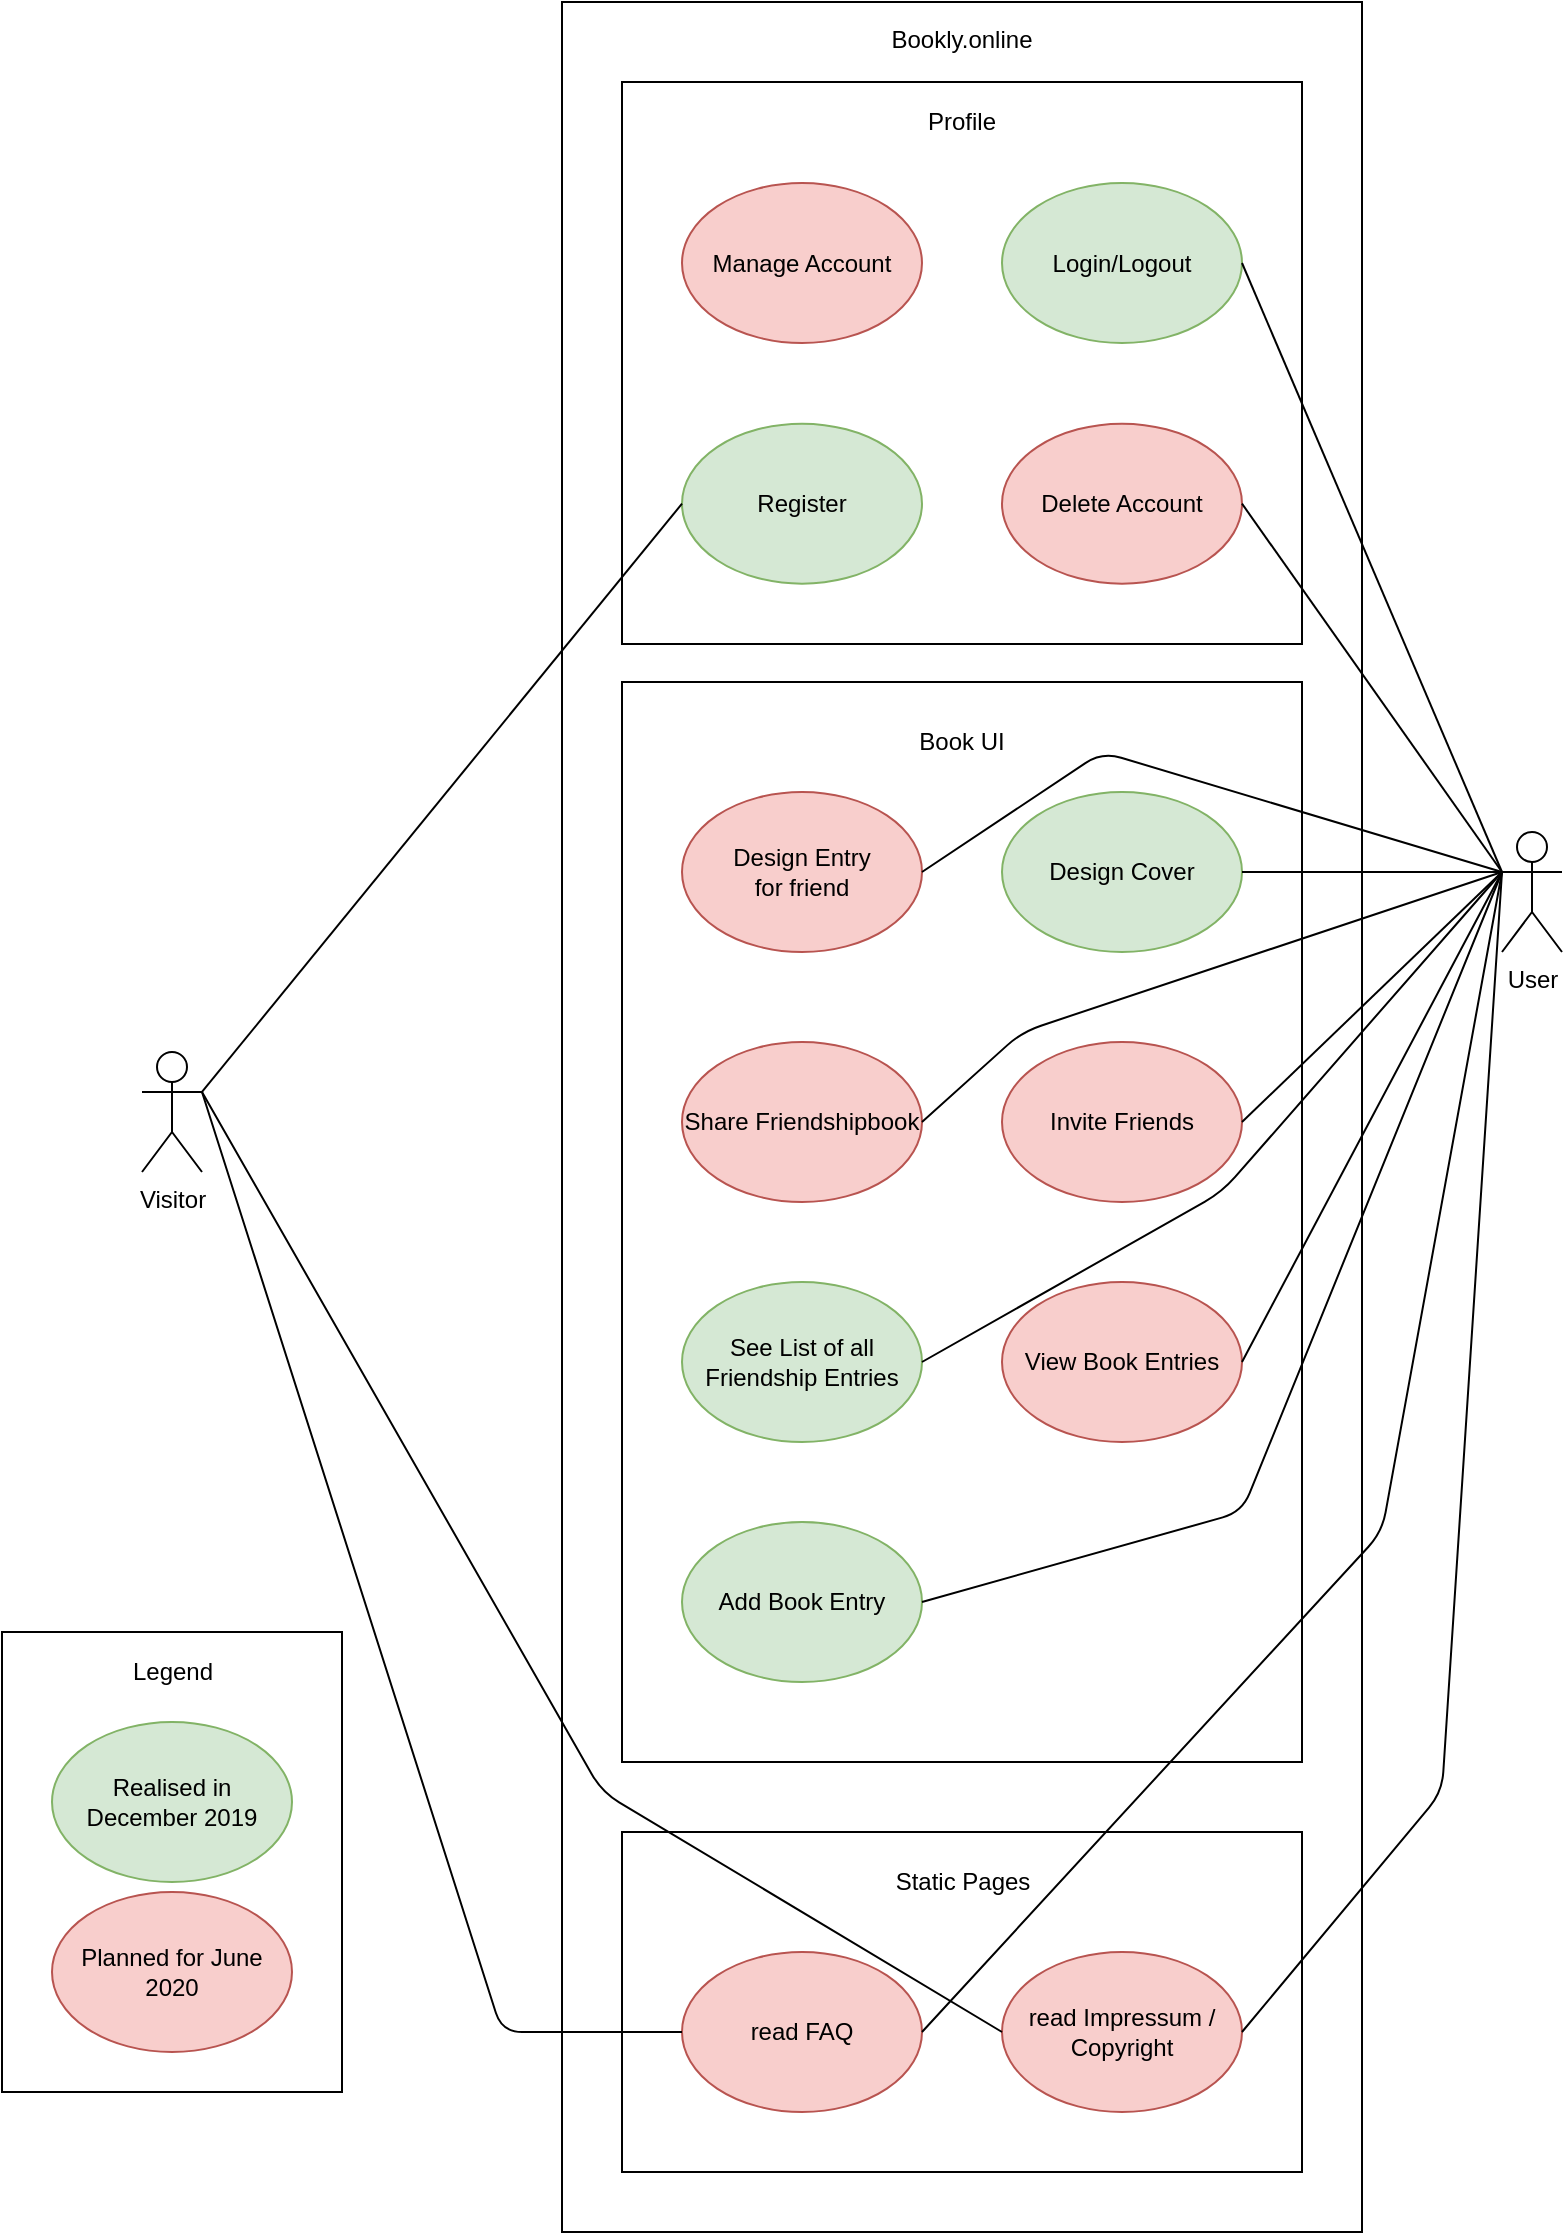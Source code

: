 <mxfile version="12.1.3" type="google" pages="1"><diagram id="QTkLTwpihX6w_ZSABnGS" name="Page-1"><mxGraphModel dx="3076" dy="1969" grid="1" gridSize="10" guides="1" tooltips="1" connect="1" arrows="1" fold="1" page="1" pageScale="1" pageWidth="827" pageHeight="1169" math="0" shadow="0"><root><mxCell id="0"/><mxCell id="1" parent="0"/><mxCell id="Cbfm2NbSBNBgH-ECUjFJ-1" value="User" style="shape=umlActor;verticalLabelPosition=bottom;labelBackgroundColor=#ffffff;verticalAlign=top;html=1;outlineConnect=0;" parent="1" vertex="1"><mxGeometry x="-880" y="-730" width="30" height="60" as="geometry"/></mxCell><mxCell id="Cbfm2NbSBNBgH-ECUjFJ-5" value="Visitor" style="shape=umlActor;verticalLabelPosition=bottom;labelBackgroundColor=#ffffff;verticalAlign=top;html=1;outlineConnect=0;" parent="1" vertex="1"><mxGeometry x="-1560" y="-620" width="30" height="60" as="geometry"/></mxCell><mxCell id="Cbfm2NbSBNBgH-ECUjFJ-2" value="" style="rounded=0;whiteSpace=wrap;html=1;" parent="1" vertex="1"><mxGeometry x="-1350" y="-1145" width="400" height="1115" as="geometry"/></mxCell><mxCell id="Cbfm2NbSBNBgH-ECUjFJ-3" value="Bookly.online" style="text;html=1;strokeColor=none;fillColor=none;align=center;verticalAlign=middle;whiteSpace=wrap;rounded=0;" parent="1" vertex="1"><mxGeometry x="-1200" y="-1136" width="100" height="20" as="geometry"/></mxCell><mxCell id="Cbfm2NbSBNBgH-ECUjFJ-18" value="" style="rounded=0;whiteSpace=wrap;html=1;" parent="1" vertex="1"><mxGeometry x="-1320" y="-1105" width="340" height="281" as="geometry"/></mxCell><mxCell id="Cbfm2NbSBNBgH-ECUjFJ-14" value="Manage Account" style="ellipse;whiteSpace=wrap;html=1;fillColor=#f8cecc;strokeColor=#b85450;" parent="1" vertex="1"><mxGeometry x="-1290" y="-1054.5" width="120" height="80" as="geometry"/></mxCell><mxCell id="Cbfm2NbSBNBgH-ECUjFJ-19" value="Profile" style="text;html=1;strokeColor=none;fillColor=none;align=center;verticalAlign=middle;whiteSpace=wrap;rounded=0;" parent="1" vertex="1"><mxGeometry x="-1190" y="-1095" width="80" height="20" as="geometry"/></mxCell><mxCell id="Cbfm2NbSBNBgH-ECUjFJ-20" value="Login/Logout" style="ellipse;whiteSpace=wrap;html=1;fillColor=#d5e8d4;strokeColor=#82b366;" parent="1" vertex="1"><mxGeometry x="-1130" y="-1054.5" width="120" height="80" as="geometry"/></mxCell><mxCell id="Cbfm2NbSBNBgH-ECUjFJ-21" value="Register" style="ellipse;whiteSpace=wrap;html=1;fillColor=#d5e8d4;strokeColor=#82b366;" parent="1" vertex="1"><mxGeometry x="-1290" y="-934.167" width="120" height="80" as="geometry"/></mxCell><mxCell id="Cbfm2NbSBNBgH-ECUjFJ-22" value="Delete Account" style="ellipse;whiteSpace=wrap;html=1;fillColor=#f8cecc;strokeColor=#b85450;" parent="1" vertex="1"><mxGeometry x="-1130" y="-934.167" width="120" height="80" as="geometry"/></mxCell><mxCell id="Cbfm2NbSBNBgH-ECUjFJ-23" value="" style="rounded=0;whiteSpace=wrap;html=1;" parent="1" vertex="1"><mxGeometry x="-1320" y="-805" width="340" height="540" as="geometry"/></mxCell><mxCell id="Cbfm2NbSBNBgH-ECUjFJ-15" value="Design Entry&lt;br&gt;for friend" style="ellipse;whiteSpace=wrap;html=1;fillColor=#f8cecc;strokeColor=#b85450;" parent="1" vertex="1"><mxGeometry x="-1290" y="-750" width="120" height="80" as="geometry"/></mxCell><mxCell id="Cbfm2NbSBNBgH-ECUjFJ-13" value="Design Cover" style="ellipse;whiteSpace=wrap;html=1;fillColor=#d5e8d4;strokeColor=#82b366;" parent="1" vertex="1"><mxGeometry x="-1130" y="-750" width="120" height="80" as="geometry"/></mxCell><mxCell id="Cbfm2NbSBNBgH-ECUjFJ-24" value="Book UI" style="text;html=1;strokeColor=none;fillColor=none;align=center;verticalAlign=middle;whiteSpace=wrap;rounded=0;" parent="1" vertex="1"><mxGeometry x="-1210" y="-785" width="120" height="20" as="geometry"/></mxCell><mxCell id="Cbfm2NbSBNBgH-ECUjFJ-25" value="Share Friendshipbook" style="ellipse;whiteSpace=wrap;html=1;fillColor=#f8cecc;strokeColor=#b85450;" parent="1" vertex="1"><mxGeometry x="-1290" y="-625" width="120" height="80" as="geometry"/></mxCell><mxCell id="wHSJdmdyM5T6n98NVIBe-1" value="Invite Friends" style="ellipse;whiteSpace=wrap;html=1;fillColor=#f8cecc;strokeColor=#b85450;" parent="1" vertex="1"><mxGeometry x="-1130" y="-625" width="120" height="80" as="geometry"/></mxCell><mxCell id="wHSJdmdyM5T6n98NVIBe-2" value="View Book Entries" style="ellipse;whiteSpace=wrap;html=1;fillColor=#f8cecc;strokeColor=#b85450;" parent="1" vertex="1"><mxGeometry x="-1130" y="-505" width="120" height="80" as="geometry"/></mxCell><mxCell id="wHSJdmdyM5T6n98NVIBe-3" value="" style="rounded=0;whiteSpace=wrap;html=1;" parent="1" vertex="1"><mxGeometry x="-1630" y="-330" width="170" height="230" as="geometry"/></mxCell><mxCell id="wHSJdmdyM5T6n98NVIBe-4" value="Realised in December 2019" style="ellipse;whiteSpace=wrap;html=1;fillColor=#d5e8d4;strokeColor=#82b366;" parent="1" vertex="1"><mxGeometry x="-1605" y="-285" width="120" height="80" as="geometry"/></mxCell><mxCell id="wHSJdmdyM5T6n98NVIBe-5" value="Legend" style="text;html=1;strokeColor=none;fillColor=none;align=center;verticalAlign=middle;whiteSpace=wrap;rounded=0;" parent="1" vertex="1"><mxGeometry x="-1582.5" y="-320" width="75" height="20" as="geometry"/></mxCell><mxCell id="wHSJdmdyM5T6n98NVIBe-6" value="Planned for June 2020" style="ellipse;whiteSpace=wrap;html=1;fillColor=#f8cecc;strokeColor=#b85450;" parent="1" vertex="1"><mxGeometry x="-1605" y="-200" width="120" height="80" as="geometry"/></mxCell><mxCell id="wHSJdmdyM5T6n98NVIBe-7" value="See List of all Friendship Entries" style="ellipse;whiteSpace=wrap;html=1;fillColor=#d5e8d4;strokeColor=#82b366;" parent="1" vertex="1"><mxGeometry x="-1290" y="-505" width="120" height="80" as="geometry"/></mxCell><mxCell id="wHSJdmdyM5T6n98NVIBe-8" value="Add Book Entry" style="ellipse;whiteSpace=wrap;html=1;fillColor=#d5e8d4;strokeColor=#82b366;" parent="1" vertex="1"><mxGeometry x="-1290" y="-385" width="120" height="80" as="geometry"/></mxCell><mxCell id="wHSJdmdyM5T6n98NVIBe-10" value="" style="rounded=0;whiteSpace=wrap;html=1;" parent="1" vertex="1"><mxGeometry x="-1320" y="-230" width="340" height="170" as="geometry"/></mxCell><mxCell id="wHSJdmdyM5T6n98NVIBe-11" value="Static Pages" style="text;html=1;strokeColor=none;fillColor=none;align=center;verticalAlign=middle;whiteSpace=wrap;rounded=0;" parent="1" vertex="1"><mxGeometry x="-1192.5" y="-215" width="85" height="20" as="geometry"/></mxCell><mxCell id="wHSJdmdyM5T6n98NVIBe-14" value="read FAQ" style="ellipse;whiteSpace=wrap;html=1;fillColor=#f8cecc;strokeColor=#b85450;" parent="1" vertex="1"><mxGeometry x="-1290" y="-170" width="120" height="80" as="geometry"/></mxCell><mxCell id="wHSJdmdyM5T6n98NVIBe-16" value="read Impressum / Copyright" style="ellipse;whiteSpace=wrap;html=1;fillColor=#f8cecc;strokeColor=#b85450;" parent="1" vertex="1"><mxGeometry x="-1130" y="-170" width="120" height="80" as="geometry"/></mxCell><mxCell id="OYF4tBnbgaJxjOM8pys9-2" value="" style="endArrow=none;html=1;entryX=0;entryY=0.5;entryDx=0;entryDy=0;exitX=1;exitY=0.333;exitDx=0;exitDy=0;exitPerimeter=0;endFill=0;" parent="1" source="Cbfm2NbSBNBgH-ECUjFJ-5" target="Cbfm2NbSBNBgH-ECUjFJ-21" edge="1"><mxGeometry width="50" height="50" relative="1" as="geometry"><mxPoint x="-1520" y="-560" as="sourcePoint"/><mxPoint x="-1400" y="-570" as="targetPoint"/><Array as="points"/></mxGeometry></mxCell><mxCell id="OYF4tBnbgaJxjOM8pys9-3" value="" style="endArrow=none;html=1;entryX=0;entryY=0.5;entryDx=0;entryDy=0;exitX=1;exitY=0.333;exitDx=0;exitDy=0;exitPerimeter=0;endFill=0;" parent="1" source="Cbfm2NbSBNBgH-ECUjFJ-5" target="wHSJdmdyM5T6n98NVIBe-16" edge="1"><mxGeometry width="50" height="50" relative="1" as="geometry"><mxPoint x="-1520" y="-560" as="sourcePoint"/><mxPoint x="-1440" y="-550" as="targetPoint"/><Array as="points"><mxPoint x="-1330" y="-250"/></Array></mxGeometry></mxCell><mxCell id="OYF4tBnbgaJxjOM8pys9-4" value="" style="endArrow=none;html=1;entryX=0;entryY=0.5;entryDx=0;entryDy=0;exitX=1;exitY=0.333;exitDx=0;exitDy=0;exitPerimeter=0;endFill=0;" parent="1" source="Cbfm2NbSBNBgH-ECUjFJ-5" target="wHSJdmdyM5T6n98NVIBe-14" edge="1"><mxGeometry width="50" height="50" relative="1" as="geometry"><mxPoint x="-1520" y="-560" as="sourcePoint"/><mxPoint x="-1510" y="-460" as="targetPoint"/><Array as="points"><mxPoint x="-1380" y="-130"/></Array></mxGeometry></mxCell><mxCell id="OYF4tBnbgaJxjOM8pys9-16" value="" style="endArrow=none;html=1;entryX=1;entryY=0.5;entryDx=0;entryDy=0;exitX=0;exitY=0.333;exitDx=0;exitDy=0;exitPerimeter=0;endFill=0;" parent="1" source="Cbfm2NbSBNBgH-ECUjFJ-1" target="Cbfm2NbSBNBgH-ECUjFJ-22" edge="1"><mxGeometry width="50" height="50" relative="1" as="geometry"><mxPoint x="-930" y="-600" as="sourcePoint"/><mxPoint x="-880" y="-720" as="targetPoint"/></mxGeometry></mxCell><mxCell id="OYF4tBnbgaJxjOM8pys9-17" value="" style="endArrow=none;html=1;entryX=1;entryY=0.5;entryDx=0;entryDy=0;strokeColor=#000000;endFill=0;" parent="1" target="Cbfm2NbSBNBgH-ECUjFJ-20" edge="1"><mxGeometry width="50" height="50" relative="1" as="geometry"><mxPoint x="-880" y="-710" as="sourcePoint"/><mxPoint x="-880" y="-850" as="targetPoint"/></mxGeometry></mxCell><mxCell id="OYF4tBnbgaJxjOM8pys9-19" value="" style="endArrow=none;html=1;exitX=0;exitY=0.333;exitDx=0;exitDy=0;exitPerimeter=0;entryX=1;entryY=0.5;entryDx=0;entryDy=0;endFill=0;" parent="1" source="Cbfm2NbSBNBgH-ECUjFJ-1" target="Cbfm2NbSBNBgH-ECUjFJ-13" edge="1"><mxGeometry width="50" height="50" relative="1" as="geometry"><mxPoint x="-900" y="-540" as="sourcePoint"/><mxPoint x="-850" y="-590" as="targetPoint"/></mxGeometry></mxCell><mxCell id="OYF4tBnbgaJxjOM8pys9-20" value="" style="endArrow=none;html=1;exitX=0;exitY=0.333;exitDx=0;exitDy=0;exitPerimeter=0;entryX=1;entryY=0.5;entryDx=0;entryDy=0;endFill=0;" parent="1" source="Cbfm2NbSBNBgH-ECUjFJ-1" target="Cbfm2NbSBNBgH-ECUjFJ-15" edge="1"><mxGeometry width="50" height="50" relative="1" as="geometry"><mxPoint x="-920" y="-550" as="sourcePoint"/><mxPoint x="-870" y="-600" as="targetPoint"/><Array as="points"><mxPoint x="-1080" y="-770"/></Array></mxGeometry></mxCell><mxCell id="OYF4tBnbgaJxjOM8pys9-21" value="" style="endArrow=none;html=1;entryX=1;entryY=0.5;entryDx=0;entryDy=0;endFill=0;" parent="1" target="wHSJdmdyM5T6n98NVIBe-1" edge="1"><mxGeometry width="50" height="50" relative="1" as="geometry"><mxPoint x="-880" y="-710" as="sourcePoint"/><mxPoint x="-830" y="-580" as="targetPoint"/></mxGeometry></mxCell><mxCell id="OYF4tBnbgaJxjOM8pys9-22" value="" style="endArrow=none;html=1;entryX=1;entryY=0.5;entryDx=0;entryDy=0;endFill=0;" parent="1" target="Cbfm2NbSBNBgH-ECUjFJ-25" edge="1"><mxGeometry width="50" height="50" relative="1" as="geometry"><mxPoint x="-880" y="-710" as="sourcePoint"/><mxPoint x="-870" y="-560" as="targetPoint"/><Array as="points"><mxPoint x="-1120" y="-630"/></Array></mxGeometry></mxCell><mxCell id="OYF4tBnbgaJxjOM8pys9-23" value="" style="endArrow=none;html=1;entryX=1;entryY=0.5;entryDx=0;entryDy=0;endFill=0;" parent="1" target="wHSJdmdyM5T6n98NVIBe-2" edge="1"><mxGeometry width="50" height="50" relative="1" as="geometry"><mxPoint x="-880" y="-710" as="sourcePoint"/><mxPoint x="-870" y="-550" as="targetPoint"/></mxGeometry></mxCell><mxCell id="OYF4tBnbgaJxjOM8pys9-25" value="" style="endArrow=none;html=1;entryX=1;entryY=0.5;entryDx=0;entryDy=0;endFill=0;" parent="1" target="wHSJdmdyM5T6n98NVIBe-7" edge="1"><mxGeometry width="50" height="50" relative="1" as="geometry"><mxPoint x="-880" y="-710" as="sourcePoint"/><mxPoint x="-860" y="-480" as="targetPoint"/><Array as="points"><mxPoint x="-1020" y="-550"/></Array></mxGeometry></mxCell><mxCell id="OYF4tBnbgaJxjOM8pys9-26" value="" style="endArrow=none;html=1;entryX=1;entryY=0.5;entryDx=0;entryDy=0;endFill=0;" parent="1" target="wHSJdmdyM5T6n98NVIBe-8" edge="1"><mxGeometry width="50" height="50" relative="1" as="geometry"><mxPoint x="-880" y="-710" as="sourcePoint"/><mxPoint x="-860" y="-480" as="targetPoint"/><Array as="points"><mxPoint x="-1010" y="-390"/></Array></mxGeometry></mxCell><mxCell id="OYF4tBnbgaJxjOM8pys9-27" value="" style="endArrow=none;html=1;entryX=1;entryY=0.5;entryDx=0;entryDy=0;endFill=0;" parent="1" target="wHSJdmdyM5T6n98NVIBe-16" edge="1"><mxGeometry width="50" height="50" relative="1" as="geometry"><mxPoint x="-880" y="-710" as="sourcePoint"/><mxPoint x="-870" y="-300" as="targetPoint"/><Array as="points"><mxPoint x="-910" y="-250"/></Array></mxGeometry></mxCell><mxCell id="OYF4tBnbgaJxjOM8pys9-28" value="" style="endArrow=none;html=1;entryX=1;entryY=0.5;entryDx=0;entryDy=0;exitX=0;exitY=0.333;exitDx=0;exitDy=0;exitPerimeter=0;endFill=0;" parent="1" source="Cbfm2NbSBNBgH-ECUjFJ-1" target="wHSJdmdyM5T6n98NVIBe-14" edge="1"><mxGeometry width="50" height="50" relative="1" as="geometry"><mxPoint x="-890" y="-300" as="sourcePoint"/><mxPoint x="-840" y="-350" as="targetPoint"/><Array as="points"><mxPoint x="-940" y="-380"/></Array></mxGeometry></mxCell></root></mxGraphModel></diagram></mxfile>